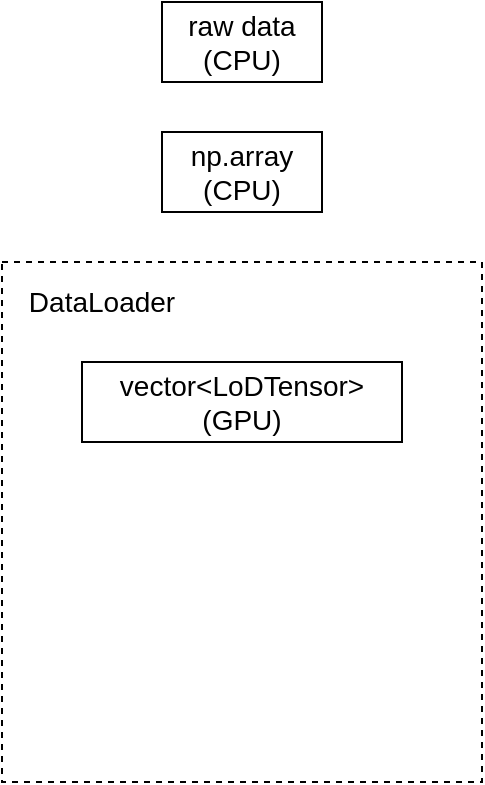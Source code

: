 <mxfile version="12.3.7" type="github" pages="1">
  <diagram id="v0ASvqTPKci_ceDCKlCY" name="Page-1">
    <mxGraphModel dx="946" dy="613" grid="1" gridSize="10" guides="1" tooltips="1" connect="1" arrows="1" fold="1" page="1" pageScale="1" pageWidth="827" pageHeight="1169" math="0" shadow="0">
      <root>
        <mxCell id="0"/>
        <mxCell id="1" parent="0"/>
        <mxCell id="w6iv9a7Wq5GH_BuV2UZr-1" value="&lt;font style=&quot;font-size: 14px&quot;&gt;raw data&lt;br&gt;(CPU)&lt;br&gt;&lt;/font&gt;" style="rounded=0;whiteSpace=wrap;html=1;" vertex="1" parent="1">
          <mxGeometry x="150" y="100" width="80" height="40" as="geometry"/>
        </mxCell>
        <mxCell id="w6iv9a7Wq5GH_BuV2UZr-2" value="&lt;span style=&quot;font-size: 14px&quot;&gt;np.array&lt;br&gt;(CPU)&lt;br&gt;&lt;/span&gt;" style="rounded=0;whiteSpace=wrap;html=1;" vertex="1" parent="1">
          <mxGeometry x="150" y="165" width="80" height="40" as="geometry"/>
        </mxCell>
        <mxCell id="w6iv9a7Wq5GH_BuV2UZr-3" value="" style="rounded=0;whiteSpace=wrap;html=1;fillColor=none;dashed=1;align=right;labelPosition=left;verticalLabelPosition=top;verticalAlign=bottom;" vertex="1" parent="1">
          <mxGeometry x="70" y="230" width="240" height="260" as="geometry"/>
        </mxCell>
        <mxCell id="w6iv9a7Wq5GH_BuV2UZr-4" value="&lt;font style=&quot;font-size: 14px&quot;&gt;DataLoader&lt;/font&gt;" style="text;html=1;strokeColor=none;fillColor=none;align=center;verticalAlign=middle;whiteSpace=wrap;rounded=0;dashed=1;" vertex="1" parent="1">
          <mxGeometry x="100" y="240" width="40" height="20" as="geometry"/>
        </mxCell>
        <mxCell id="w6iv9a7Wq5GH_BuV2UZr-8" value="&lt;span style=&quot;font-size: 14px&quot;&gt;vector&amp;lt;LoDTensor&amp;gt;&lt;br&gt;(GPU)&lt;br&gt;&lt;/span&gt;" style="rounded=0;whiteSpace=wrap;html=1;" vertex="1" parent="1">
          <mxGeometry x="110" y="280" width="160" height="40" as="geometry"/>
        </mxCell>
      </root>
    </mxGraphModel>
  </diagram>
</mxfile>
